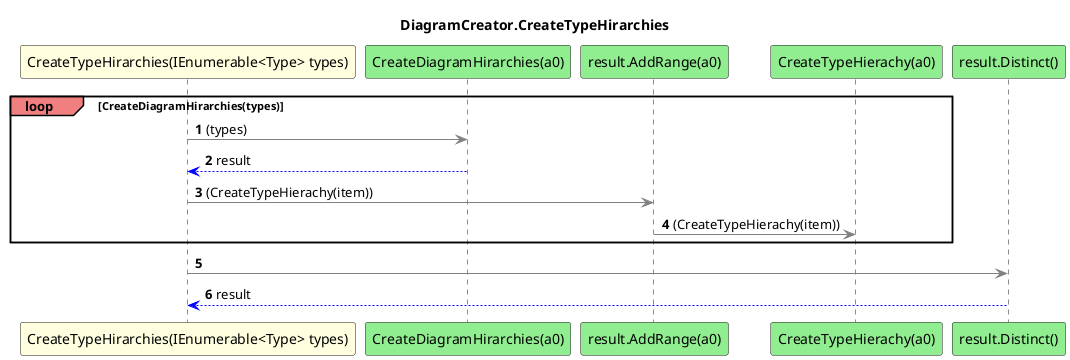 @startuml DiagramCreator.CreateTypeHirarchies
title DiagramCreator.CreateTypeHirarchies
participant "CreateTypeHirarchies(IEnumerable<Type> types)" as CreateTypeHirarchies_p0 #LightYellow
participant "CreateDiagramHirarchies(a0)" as CreateDiagramHirarchies_a0 #LightGreen
participant "result.AddRange(a0)" as result_AddRange_a0 #LightGreen
participant "CreateTypeHierachy(a0)" as CreateTypeHierachy_a0 #LightGreen
participant "result.Distinct()" as result_Distinct #LightGreen
autonumber
loop#LightCoral CreateDiagramHirarchies(types)
 CreateTypeHirarchies_p0 -[#grey]> CreateDiagramHirarchies_a0 : (types)
 CreateDiagramHirarchies_a0 -[#blue]-> CreateTypeHirarchies_p0 : result
 CreateTypeHirarchies_p0 -[#grey]> result_AddRange_a0 : (CreateTypeHierachy(item))
 result_AddRange_a0 -[#grey]> CreateTypeHierachy_a0 : (CreateTypeHierachy(item))
end
CreateTypeHirarchies_p0 -[#grey]> result_Distinct
result_Distinct -[#blue]-> CreateTypeHirarchies_p0 : result
@enduml
